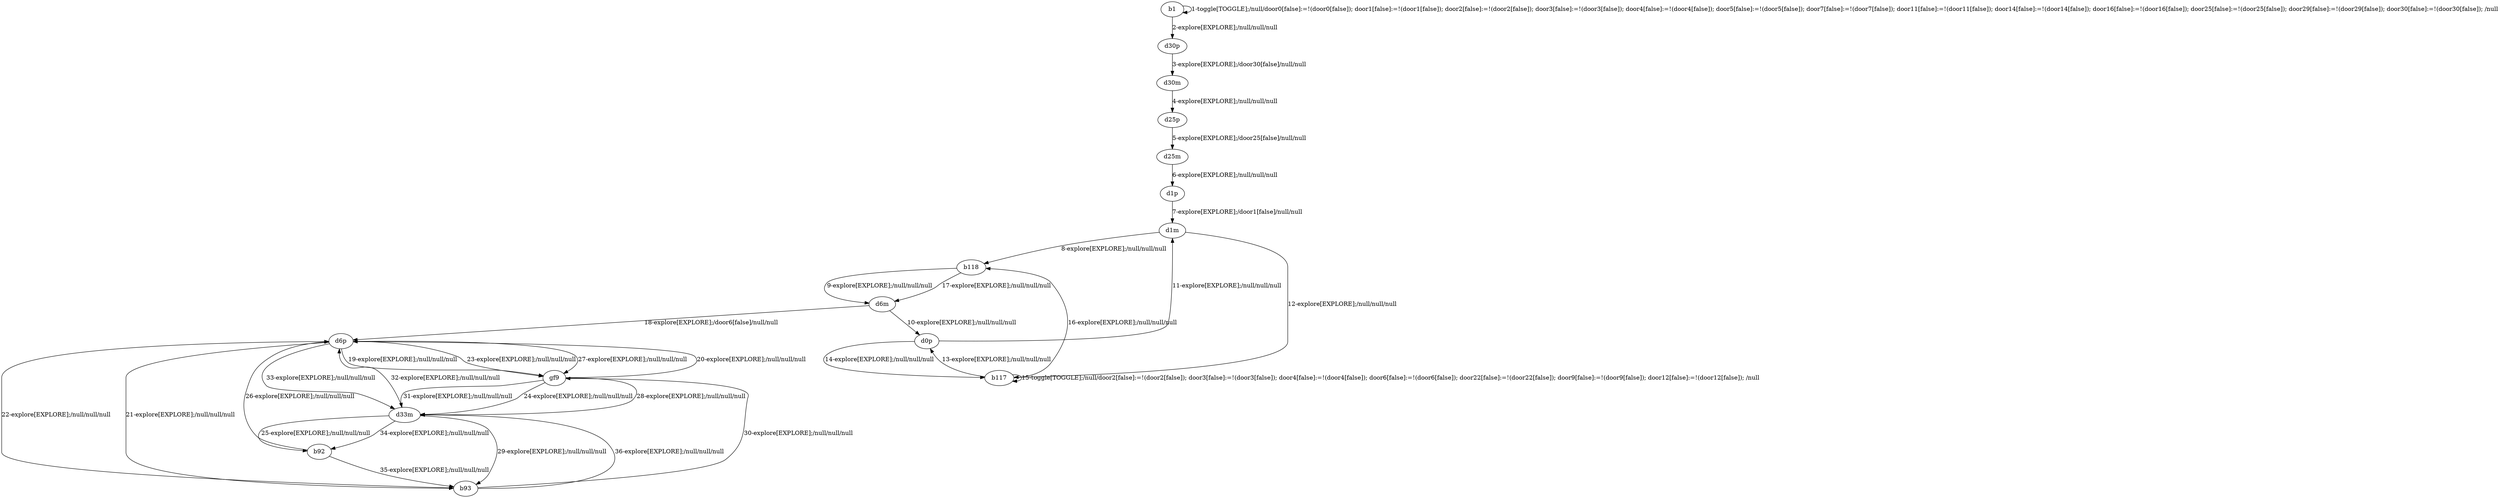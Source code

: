 # Total number of goals covered by this test: 1
# b93 --> d6p

digraph g {
"b1" -> "b1" [label = "1-toggle[TOGGLE];/null/door0[false]:=!(door0[false]); door1[false]:=!(door1[false]); door2[false]:=!(door2[false]); door3[false]:=!(door3[false]); door4[false]:=!(door4[false]); door5[false]:=!(door5[false]); door7[false]:=!(door7[false]); door11[false]:=!(door11[false]); door14[false]:=!(door14[false]); door16[false]:=!(door16[false]); door25[false]:=!(door25[false]); door29[false]:=!(door29[false]); door30[false]:=!(door30[false]); /null"];
"b1" -> "d30p" [label = "2-explore[EXPLORE];/null/null/null"];
"d30p" -> "d30m" [label = "3-explore[EXPLORE];/door30[false]/null/null"];
"d30m" -> "d25p" [label = "4-explore[EXPLORE];/null/null/null"];
"d25p" -> "d25m" [label = "5-explore[EXPLORE];/door25[false]/null/null"];
"d25m" -> "d1p" [label = "6-explore[EXPLORE];/null/null/null"];
"d1p" -> "d1m" [label = "7-explore[EXPLORE];/door1[false]/null/null"];
"d1m" -> "b118" [label = "8-explore[EXPLORE];/null/null/null"];
"b118" -> "d6m" [label = "9-explore[EXPLORE];/null/null/null"];
"d6m" -> "d0p" [label = "10-explore[EXPLORE];/null/null/null"];
"d0p" -> "d1m" [label = "11-explore[EXPLORE];/null/null/null"];
"d1m" -> "b117" [label = "12-explore[EXPLORE];/null/null/null"];
"b117" -> "d0p" [label = "13-explore[EXPLORE];/null/null/null"];
"d0p" -> "b117" [label = "14-explore[EXPLORE];/null/null/null"];
"b117" -> "b117" [label = "15-toggle[TOGGLE];/null/door2[false]:=!(door2[false]); door3[false]:=!(door3[false]); door4[false]:=!(door4[false]); door6[false]:=!(door6[false]); door22[false]:=!(door22[false]); door9[false]:=!(door9[false]); door12[false]:=!(door12[false]); /null"];
"b117" -> "b118" [label = "16-explore[EXPLORE];/null/null/null"];
"b118" -> "d6m" [label = "17-explore[EXPLORE];/null/null/null"];
"d6m" -> "d6p" [label = "18-explore[EXPLORE];/door6[false]/null/null"];
"d6p" -> "gf9" [label = "19-explore[EXPLORE];/null/null/null"];
"gf9" -> "d6p" [label = "20-explore[EXPLORE];/null/null/null"];
"d6p" -> "b93" [label = "21-explore[EXPLORE];/null/null/null"];
"b93" -> "d6p" [label = "22-explore[EXPLORE];/null/null/null"];
"d6p" -> "gf9" [label = "23-explore[EXPLORE];/null/null/null"];
"gf9" -> "d33m" [label = "24-explore[EXPLORE];/null/null/null"];
"d33m" -> "b92" [label = "25-explore[EXPLORE];/null/null/null"];
"b92" -> "d6p" [label = "26-explore[EXPLORE];/null/null/null"];
"d6p" -> "gf9" [label = "27-explore[EXPLORE];/null/null/null"];
"gf9" -> "d33m" [label = "28-explore[EXPLORE];/null/null/null"];
"d33m" -> "b93" [label = "29-explore[EXPLORE];/null/null/null"];
"b93" -> "gf9" [label = "30-explore[EXPLORE];/null/null/null"];
"gf9" -> "d33m" [label = "31-explore[EXPLORE];/null/null/null"];
"d33m" -> "d6p" [label = "32-explore[EXPLORE];/null/null/null"];
"d6p" -> "d33m" [label = "33-explore[EXPLORE];/null/null/null"];
"d33m" -> "b92" [label = "34-explore[EXPLORE];/null/null/null"];
"b92" -> "b93" [label = "35-explore[EXPLORE];/null/null/null"];
"b93" -> "d33m" [label = "36-explore[EXPLORE];/null/null/null"];
}